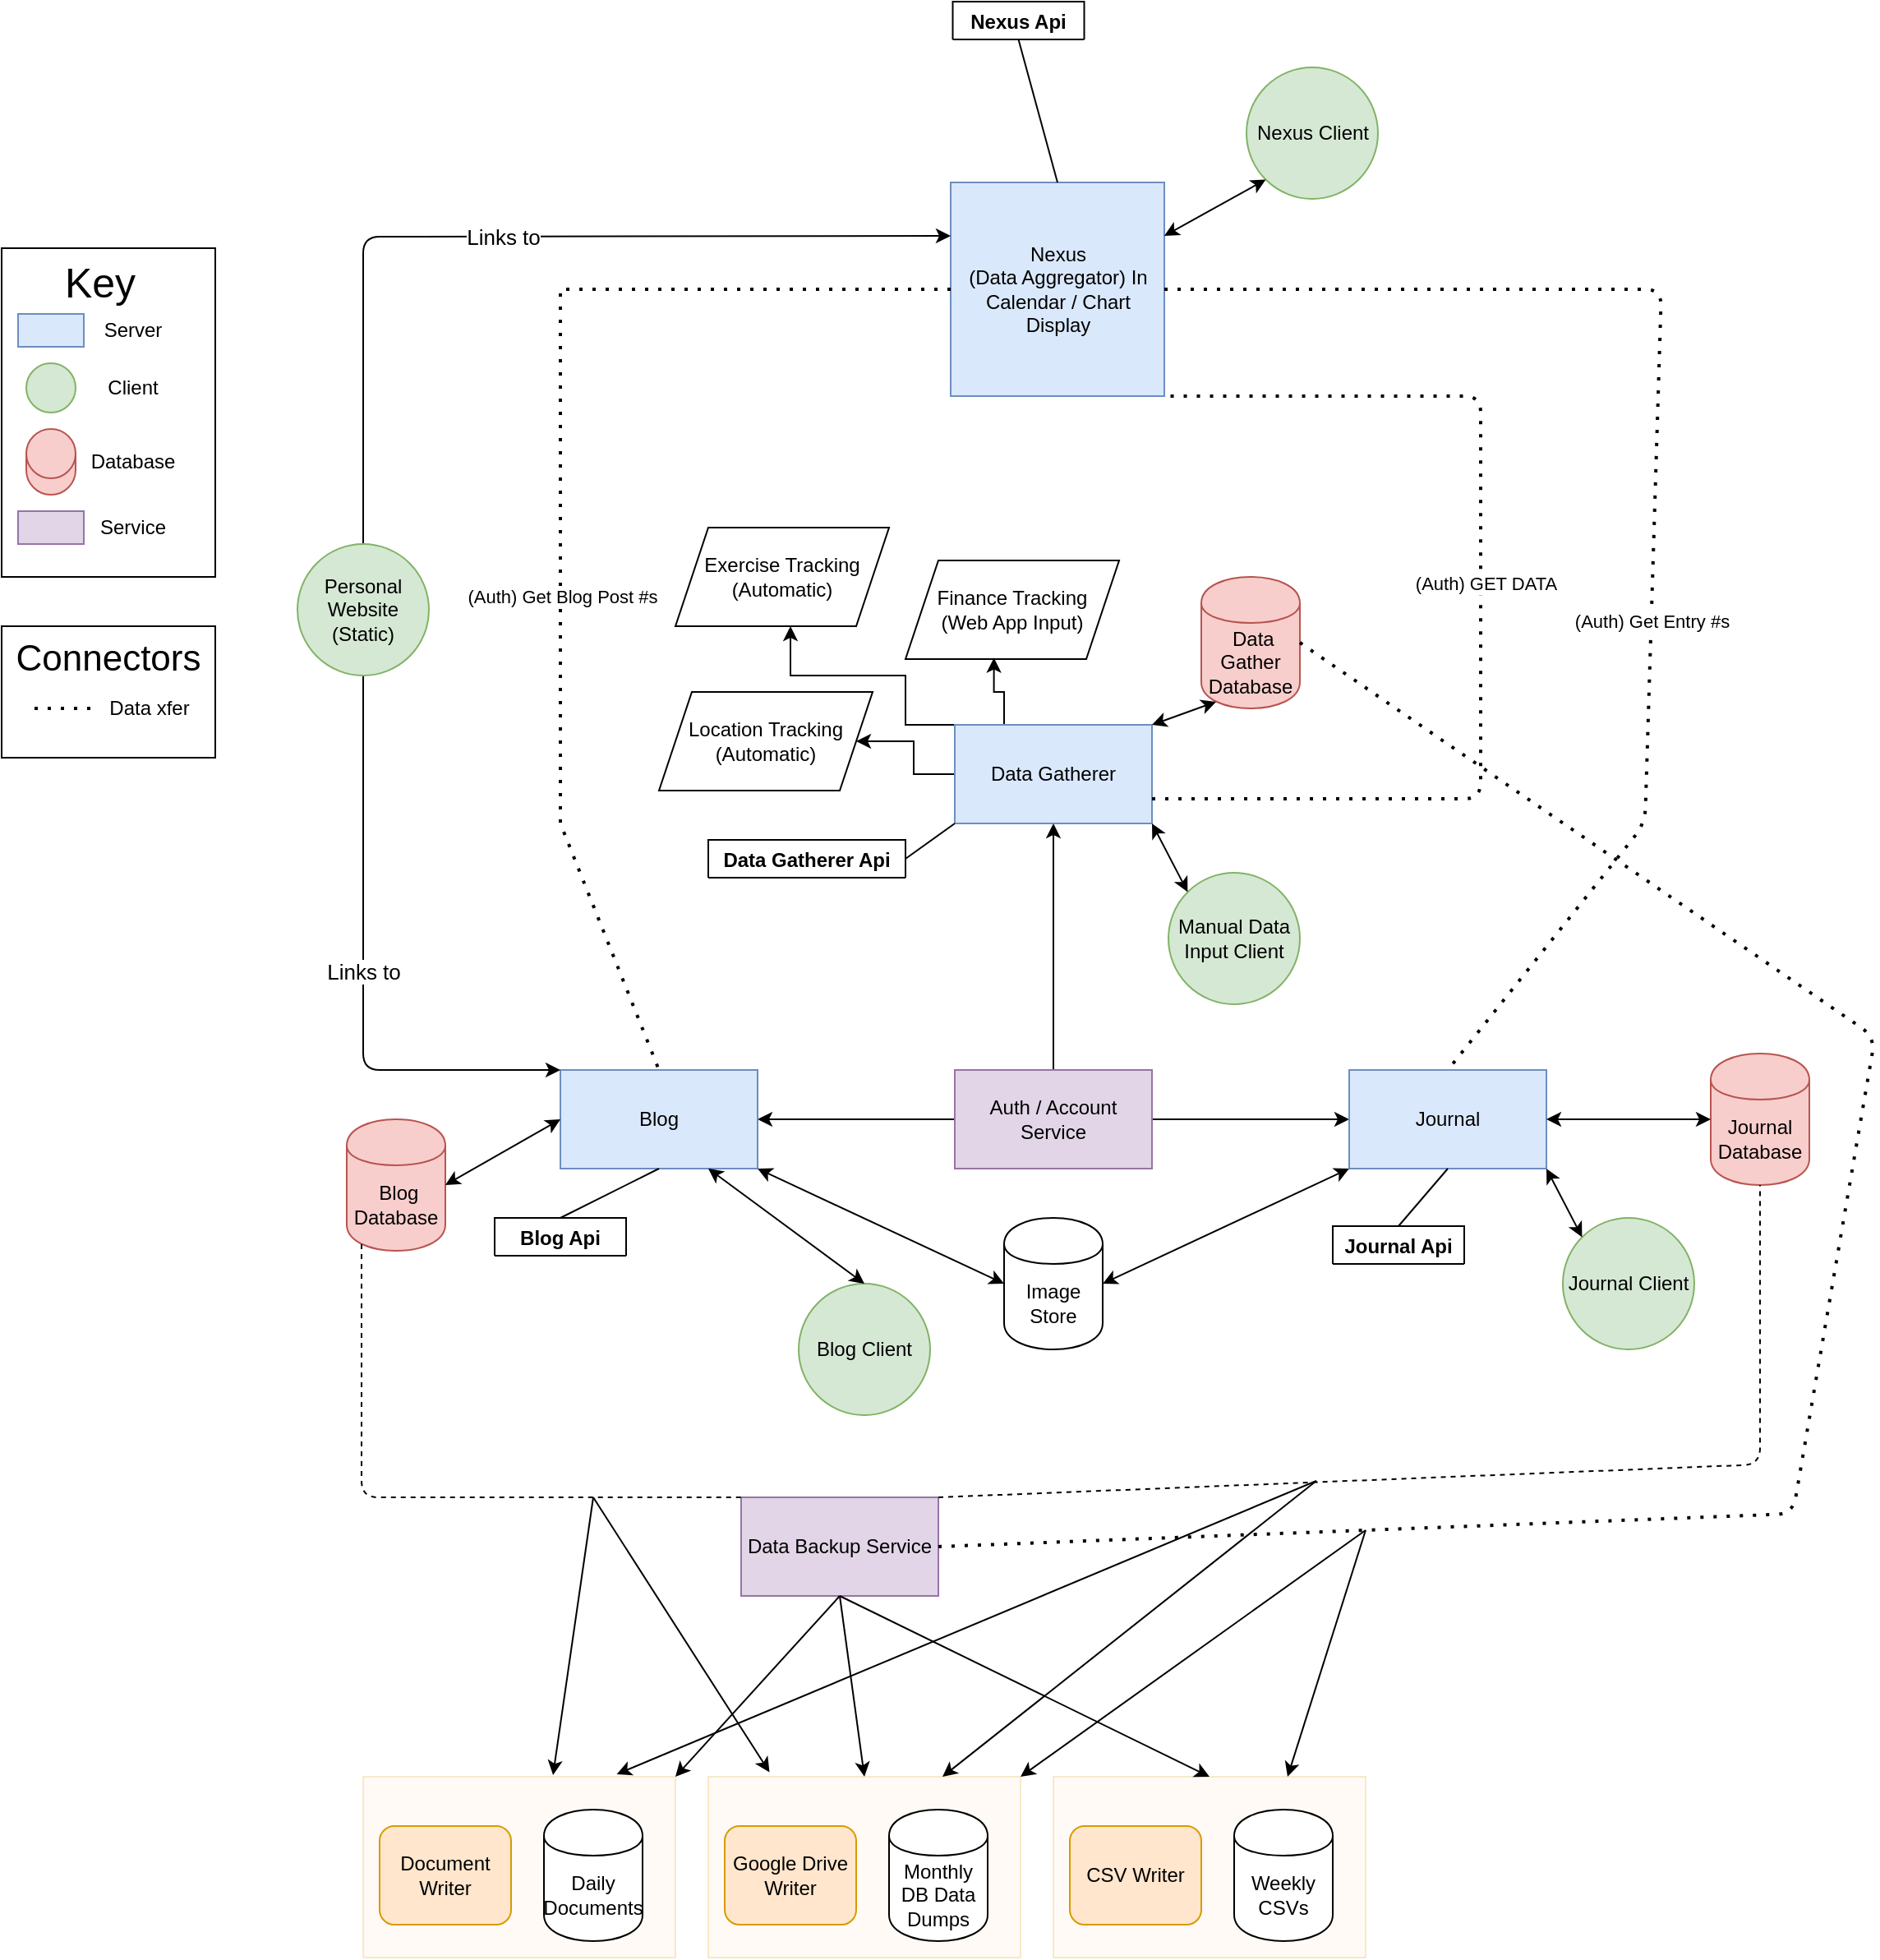 <mxfile version="13.6.3" type="device"><diagram id="UUl79dirRV6r8jEx6x69" name="Page-1"><mxGraphModel dx="3702" dy="2542" grid="1" gridSize="10" guides="1" tooltips="1" connect="1" arrows="1" fold="1" page="1" pageScale="1" pageWidth="850" pageHeight="1100" math="0" shadow="0"><root><mxCell id="0"/><mxCell id="1" parent="0"/><mxCell id="Te5GtMlNqiS_eHxTQ7iy-8" value="" style="edgeStyle=orthogonalEdgeStyle;rounded=0;orthogonalLoop=1;jettySize=auto;html=1;" parent="1" source="Te5GtMlNqiS_eHxTQ7iy-1" target="Te5GtMlNqiS_eHxTQ7iy-7" edge="1"><mxGeometry relative="1" as="geometry"/></mxCell><mxCell id="Te5GtMlNqiS_eHxTQ7iy-14" value="" style="edgeStyle=orthogonalEdgeStyle;rounded=0;orthogonalLoop=1;jettySize=auto;html=1;" parent="1" source="Te5GtMlNqiS_eHxTQ7iy-1" target="Te5GtMlNqiS_eHxTQ7iy-13" edge="1"><mxGeometry relative="1" as="geometry"/></mxCell><mxCell id="Te5GtMlNqiS_eHxTQ7iy-114" value="" style="edgeStyle=orthogonalEdgeStyle;rounded=0;orthogonalLoop=1;jettySize=auto;html=1;" parent="1" source="Te5GtMlNqiS_eHxTQ7iy-1" target="Te5GtMlNqiS_eHxTQ7iy-113" edge="1"><mxGeometry relative="1" as="geometry"/></mxCell><mxCell id="Te5GtMlNqiS_eHxTQ7iy-1" value="Auth / Account Service" style="rounded=0;whiteSpace=wrap;html=1;fillColor=#e1d5e7;strokeColor=#9673a6;" parent="1" vertex="1"><mxGeometry x="360" y="280" width="120" height="60" as="geometry"/></mxCell><mxCell id="Te5GtMlNqiS_eHxTQ7iy-2" value="Finance Tracking&lt;br&gt;(Web App Input)" style="shape=parallelogram;perimeter=parallelogramPerimeter;whiteSpace=wrap;html=1;fixedSize=1;fontFamily=Helvetica;fontSize=12;fontColor=#000000;align=center;strokeColor=#000000;fillColor=#ffffff;" parent="1" vertex="1"><mxGeometry x="330" y="-30" width="130" height="60" as="geometry"/></mxCell><mxCell id="Te5GtMlNqiS_eHxTQ7iy-7" value="Journal" style="whiteSpace=wrap;html=1;rounded=0;fillColor=#dae8fc;strokeColor=#6c8ebf;" parent="1" vertex="1"><mxGeometry x="600" y="280" width="120" height="60" as="geometry"/></mxCell><mxCell id="Te5GtMlNqiS_eHxTQ7iy-9" value="Image Store" style="shape=cylinder;whiteSpace=wrap;html=1;boundedLbl=1;backgroundOutline=1;rounded=0;" parent="1" vertex="1"><mxGeometry x="390" y="370" width="60" height="80" as="geometry"/></mxCell><mxCell id="Te5GtMlNqiS_eHxTQ7iy-11" value="Journal Database" style="shape=cylinder;whiteSpace=wrap;html=1;boundedLbl=1;backgroundOutline=1;rounded=0;fillColor=#f8cecc;strokeColor=#b85450;" parent="1" vertex="1"><mxGeometry x="820" y="270" width="60" height="80" as="geometry"/></mxCell><mxCell id="Te5GtMlNqiS_eHxTQ7iy-13" value="Blog" style="whiteSpace=wrap;html=1;rounded=0;fillColor=#dae8fc;strokeColor=#6c8ebf;" parent="1" vertex="1"><mxGeometry x="120" y="280" width="120" height="60" as="geometry"/></mxCell><mxCell id="Te5GtMlNqiS_eHxTQ7iy-80" value="Location Tracking&lt;br&gt;(Automatic)" style="shape=parallelogram;perimeter=parallelogramPerimeter;whiteSpace=wrap;html=1;fixedSize=1;fontFamily=Helvetica;fontSize=12;fontColor=#000000;align=center;strokeColor=#000000;fillColor=#ffffff;" parent="1" vertex="1"><mxGeometry x="180" y="50" width="130" height="60" as="geometry"/></mxCell><mxCell id="Te5GtMlNqiS_eHxTQ7iy-89" value="Nexus&lt;br&gt;(Data Aggregator) In Calendar / Chart Display" style="whiteSpace=wrap;html=1;aspect=fixed;fillColor=#dae8fc;strokeColor=#6c8ebf;" parent="1" vertex="1"><mxGeometry x="357.5" y="-260" width="130" height="130" as="geometry"/></mxCell><mxCell id="Te5GtMlNqiS_eHxTQ7iy-90" value="" style="endArrow=none;dashed=1;html=1;dashPattern=1 3;strokeWidth=2;entryX=0.5;entryY=0;entryDx=0;entryDy=0;exitX=0;exitY=0.5;exitDx=0;exitDy=0;rounded=0;" parent="1" source="Te5GtMlNqiS_eHxTQ7iy-89" target="Te5GtMlNqiS_eHxTQ7iy-13" edge="1"><mxGeometry width="50" height="50" relative="1" as="geometry"><mxPoint x="150" y="430" as="sourcePoint"/><mxPoint x="200" y="380" as="targetPoint"/><Array as="points"><mxPoint x="120" y="-195"/><mxPoint x="120" y="130"/></Array></mxGeometry></mxCell><mxCell id="5PURw8BoFuPxq3S2kngV-21" value="(Auth) Get Blog Post #s" style="edgeLabel;html=1;align=center;verticalAlign=middle;resizable=0;points=[];" vertex="1" connectable="0" parent="Te5GtMlNqiS_eHxTQ7iy-90"><mxGeometry x="0.171" y="1" relative="1" as="geometry"><mxPoint as="offset"/></mxGeometry></mxCell><mxCell id="Te5GtMlNqiS_eHxTQ7iy-91" value="&amp;nbsp;Blog Database" style="shape=cylinder;whiteSpace=wrap;html=1;boundedLbl=1;backgroundOutline=1;rounded=0;fillColor=#f8cecc;strokeColor=#b85450;" parent="1" vertex="1"><mxGeometry x="-10" y="310" width="60" height="80" as="geometry"/></mxCell><mxCell id="Te5GtMlNqiS_eHxTQ7iy-96" value="" style="endArrow=classic;startArrow=classic;html=1;exitX=1;exitY=0.5;exitDx=0;exitDy=0;entryX=0;entryY=1;entryDx=0;entryDy=0;" parent="1" source="Te5GtMlNqiS_eHxTQ7iy-9" target="Te5GtMlNqiS_eHxTQ7iy-7" edge="1"><mxGeometry width="50" height="50" relative="1" as="geometry"><mxPoint x="650" y="440" as="sourcePoint"/><mxPoint x="700" y="390" as="targetPoint"/></mxGeometry></mxCell><mxCell id="Te5GtMlNqiS_eHxTQ7iy-97" value="" style="endArrow=classic;startArrow=classic;html=1;exitX=1;exitY=1;exitDx=0;exitDy=0;entryX=0;entryY=0.5;entryDx=0;entryDy=0;" parent="1" source="Te5GtMlNqiS_eHxTQ7iy-13" target="Te5GtMlNqiS_eHxTQ7iy-9" edge="1"><mxGeometry width="50" height="50" relative="1" as="geometry"><mxPoint x="320" y="420" as="sourcePoint"/><mxPoint x="370" y="370" as="targetPoint"/></mxGeometry></mxCell><mxCell id="Te5GtMlNqiS_eHxTQ7iy-98" value="" style="endArrow=none;dashed=1;html=1;dashPattern=1 3;strokeWidth=2;exitX=1;exitY=0.5;exitDx=0;exitDy=0;entryX=0.5;entryY=0;entryDx=0;entryDy=0;" parent="1" source="Te5GtMlNqiS_eHxTQ7iy-89" target="Te5GtMlNqiS_eHxTQ7iy-7" edge="1"><mxGeometry width="50" height="50" relative="1" as="geometry"><mxPoint x="570" y="520" as="sourcePoint"/><mxPoint x="790" y="260" as="targetPoint"/><Array as="points"><mxPoint x="790" y="-195"/><mxPoint x="780" y="130"/></Array></mxGeometry></mxCell><mxCell id="5PURw8BoFuPxq3S2kngV-23" value="(Auth) Get Entry #s" style="edgeLabel;html=1;align=center;verticalAlign=middle;resizable=0;points=[];" vertex="1" connectable="0" parent="Te5GtMlNqiS_eHxTQ7iy-98"><mxGeometry x="0.231" relative="1" as="geometry"><mxPoint as="offset"/></mxGeometry></mxCell><mxCell id="5PURw8BoFuPxq3S2kngV-54" style="edgeStyle=orthogonalEdgeStyle;rounded=0;orthogonalLoop=1;jettySize=auto;html=1;exitX=0;exitY=0.5;exitDx=0;exitDy=0;entryX=1;entryY=0.5;entryDx=0;entryDy=0;" edge="1" parent="1" source="Te5GtMlNqiS_eHxTQ7iy-113" target="Te5GtMlNqiS_eHxTQ7iy-80"><mxGeometry relative="1" as="geometry"/></mxCell><mxCell id="5PURw8BoFuPxq3S2kngV-55" style="edgeStyle=orthogonalEdgeStyle;rounded=0;orthogonalLoop=1;jettySize=auto;html=1;exitX=0;exitY=0;exitDx=0;exitDy=0;entryX=0.5;entryY=1;entryDx=0;entryDy=0;" edge="1" parent="1" source="Te5GtMlNqiS_eHxTQ7iy-113"><mxGeometry relative="1" as="geometry"><mxPoint x="260" y="10" as="targetPoint"/><Array as="points"><mxPoint x="330" y="70"/><mxPoint x="330" y="40"/><mxPoint x="260" y="40"/></Array></mxGeometry></mxCell><mxCell id="5PURw8BoFuPxq3S2kngV-56" style="edgeStyle=orthogonalEdgeStyle;rounded=0;orthogonalLoop=1;jettySize=auto;html=1;exitX=0.25;exitY=0;exitDx=0;exitDy=0;entryX=0.414;entryY=0.988;entryDx=0;entryDy=0;entryPerimeter=0;" edge="1" parent="1" source="Te5GtMlNqiS_eHxTQ7iy-113" target="Te5GtMlNqiS_eHxTQ7iy-2"><mxGeometry relative="1" as="geometry"/></mxCell><mxCell id="Te5GtMlNqiS_eHxTQ7iy-113" value="Data Gatherer" style="whiteSpace=wrap;html=1;rounded=0;fillColor=#dae8fc;strokeColor=#6c8ebf;" parent="1" vertex="1"><mxGeometry x="360" y="70" width="120" height="60" as="geometry"/></mxCell><mxCell id="Te5GtMlNqiS_eHxTQ7iy-120" value="" style="endArrow=none;dashed=1;html=1;dashPattern=1 3;strokeWidth=2;entryX=1;entryY=1;entryDx=0;entryDy=0;exitX=1;exitY=0.75;exitDx=0;exitDy=0;" parent="1" source="Te5GtMlNqiS_eHxTQ7iy-113" target="Te5GtMlNqiS_eHxTQ7iy-89" edge="1"><mxGeometry width="50" height="50" relative="1" as="geometry"><mxPoint x="670" y="120" as="sourcePoint"/><mxPoint x="720" y="70" as="targetPoint"/><Array as="points"><mxPoint x="680" y="115"/><mxPoint x="680" y="-130"/></Array></mxGeometry></mxCell><mxCell id="5PURw8BoFuPxq3S2kngV-22" value="(Auth) GET DATA" style="edgeLabel;html=1;align=center;verticalAlign=middle;resizable=0;points=[];" vertex="1" connectable="0" parent="Te5GtMlNqiS_eHxTQ7iy-120"><mxGeometry x="0.038" y="-3" relative="1" as="geometry"><mxPoint as="offset"/></mxGeometry></mxCell><mxCell id="Te5GtMlNqiS_eHxTQ7iy-124" value="&lt;font style=&quot;font-size: 13px&quot;&gt;Links to&lt;/font&gt;" style="endArrow=classic;html=1;entryX=0;entryY=0;entryDx=0;entryDy=0;exitX=0.5;exitY=1;exitDx=0;exitDy=0;" parent="1" source="5PURw8BoFuPxq3S2kngV-71" target="Te5GtMlNqiS_eHxTQ7iy-13" edge="1"><mxGeometry relative="1" as="geometry"><mxPoint x="-160" y="70" as="sourcePoint"/><mxPoint x="-110" y="150" as="targetPoint"/><Array as="points"><mxPoint y="280"/></Array></mxGeometry></mxCell><mxCell id="Te5GtMlNqiS_eHxTQ7iy-127" value="&lt;font style=&quot;font-size: 13px&quot;&gt;Links to&lt;/font&gt;" style="endArrow=classic;html=1;entryX=0;entryY=0.25;entryDx=0;entryDy=0;exitX=0.5;exitY=0;exitDx=0;exitDy=0;" parent="1" source="5PURw8BoFuPxq3S2kngV-71" edge="1" target="Te5GtMlNqiS_eHxTQ7iy-89"><mxGeometry relative="1" as="geometry"><mxPoint x="-170" y="-70" as="sourcePoint"/><mxPoint x="350" y="-250" as="targetPoint"/><Array as="points"><mxPoint y="-227"/></Array></mxGeometry></mxCell><mxCell id="5PURw8BoFuPxq3S2kngV-1" value="Blog Api" style="swimlane;" vertex="1" collapsed="1" parent="1"><mxGeometry x="80" y="370" width="80" height="23" as="geometry"><mxRectangle x="80" y="370" width="150" height="110" as="alternateBounds"/></mxGeometry></mxCell><mxCell id="5PURw8BoFuPxq3S2kngV-3" value="(Public) GET POST" style="text;html=1;align=center;verticalAlign=middle;resizable=0;points=[];autosize=1;" vertex="1" parent="5PURw8BoFuPxq3S2kngV-1"><mxGeometry y="80" width="120" height="20" as="geometry"/></mxCell><mxCell id="5PURw8BoFuPxq3S2kngV-4" value="(Public) LOGIN" style="text;html=1;align=center;verticalAlign=middle;resizable=0;points=[];autosize=1;" vertex="1" parent="5PURw8BoFuPxq3S2kngV-1"><mxGeometry y="35" width="100" height="20" as="geometry"/></mxCell><mxCell id="5PURw8BoFuPxq3S2kngV-5" value="(Auth) CREATE POST" style="text;html=1;align=center;verticalAlign=middle;resizable=0;points=[];autosize=1;" vertex="1" parent="5PURw8BoFuPxq3S2kngV-1"><mxGeometry y="60" width="140" height="20" as="geometry"/></mxCell><mxCell id="5PURw8BoFuPxq3S2kngV-2" value="" style="endArrow=none;html=1;entryX=0.5;entryY=1;entryDx=0;entryDy=0;exitX=0.5;exitY=0;exitDx=0;exitDy=0;" edge="1" parent="1" source="5PURw8BoFuPxq3S2kngV-1" target="Te5GtMlNqiS_eHxTQ7iy-13"><mxGeometry width="50" height="50" relative="1" as="geometry"><mxPoint x="140" y="410" as="sourcePoint"/><mxPoint x="190" y="370" as="targetPoint"/></mxGeometry></mxCell><mxCell id="5PURw8BoFuPxq3S2kngV-6" value="Journal Api" style="swimlane;" vertex="1" collapsed="1" parent="1"><mxGeometry x="590" y="375" width="80" height="23" as="geometry"><mxRectangle x="590" y="375" width="140" height="130" as="alternateBounds"/></mxGeometry></mxCell><mxCell id="5PURw8BoFuPxq3S2kngV-7" value="(Auth) GET Entry" style="text;html=1;align=center;verticalAlign=middle;resizable=0;points=[];autosize=1;" vertex="1" parent="5PURw8BoFuPxq3S2kngV-6"><mxGeometry x="10" y="100" width="110" height="20" as="geometry"/></mxCell><mxCell id="5PURw8BoFuPxq3S2kngV-8" value="(Public) LOGIN" style="text;html=1;align=center;verticalAlign=middle;resizable=0;points=[];autosize=1;" vertex="1" parent="5PURw8BoFuPxq3S2kngV-6"><mxGeometry x="10" y="35" width="100" height="20" as="geometry"/></mxCell><mxCell id="5PURw8BoFuPxq3S2kngV-9" value="(Auth) CREATE Entry" style="text;html=1;align=center;verticalAlign=middle;resizable=0;points=[];autosize=1;" vertex="1" parent="5PURw8BoFuPxq3S2kngV-6"><mxGeometry x="5" y="70" width="130" height="20" as="geometry"/></mxCell><mxCell id="5PURw8BoFuPxq3S2kngV-10" value="" style="endArrow=none;html=1;entryX=0.5;entryY=1;entryDx=0;entryDy=0;exitX=0.5;exitY=0;exitDx=0;exitDy=0;" edge="1" parent="1" source="5PURw8BoFuPxq3S2kngV-6" target="Te5GtMlNqiS_eHxTQ7iy-7"><mxGeometry width="50" height="50" relative="1" as="geometry"><mxPoint x="630" y="400" as="sourcePoint"/><mxPoint x="680" y="350" as="targetPoint"/></mxGeometry></mxCell><mxCell id="5PURw8BoFuPxq3S2kngV-11" value="Data Gatherer Api" style="swimlane;startSize=23;" vertex="1" collapsed="1" parent="1"><mxGeometry x="210" y="140" width="120" height="23" as="geometry"><mxRectangle x="210" y="140" width="130" height="115" as="alternateBounds"/></mxGeometry></mxCell><mxCell id="5PURw8BoFuPxq3S2kngV-13" value="(Public) POST DATA" style="text;html=1;align=center;verticalAlign=middle;resizable=0;points=[];autosize=1;" vertex="1" parent="5PURw8BoFuPxq3S2kngV-11"><mxGeometry y="70" width="130" height="20" as="geometry"/></mxCell><mxCell id="5PURw8BoFuPxq3S2kngV-14" value="(Auth) GET DATA" style="text;html=1;align=center;verticalAlign=middle;resizable=0;points=[];autosize=1;" vertex="1" parent="5PURw8BoFuPxq3S2kngV-11"><mxGeometry x="5" y="90" width="110" height="20" as="geometry"/></mxCell><mxCell id="5PURw8BoFuPxq3S2kngV-32" value="(Public) LOGIN" style="text;html=1;align=center;verticalAlign=middle;resizable=0;points=[];autosize=1;" vertex="1" parent="5PURw8BoFuPxq3S2kngV-11"><mxGeometry x="5" y="30" width="100" height="20" as="geometry"/></mxCell><mxCell id="5PURw8BoFuPxq3S2kngV-33" value="(Auth) POST DATA" style="text;html=1;align=center;verticalAlign=middle;resizable=0;points=[];autosize=1;" vertex="1" parent="5PURw8BoFuPxq3S2kngV-11"><mxGeometry x="5" y="50" width="120" height="20" as="geometry"/></mxCell><mxCell id="5PURw8BoFuPxq3S2kngV-15" value="" style="endArrow=none;html=1;exitX=1;exitY=0.5;exitDx=0;exitDy=0;entryX=0;entryY=1;entryDx=0;entryDy=0;" edge="1" parent="1" source="5PURw8BoFuPxq3S2kngV-11" target="Te5GtMlNqiS_eHxTQ7iy-113"><mxGeometry width="50" height="50" relative="1" as="geometry"><mxPoint x="350" y="210" as="sourcePoint"/><mxPoint x="400" y="160" as="targetPoint"/></mxGeometry></mxCell><mxCell id="5PURw8BoFuPxq3S2kngV-16" value="Nexus Api" style="swimlane;" vertex="1" collapsed="1" parent="1"><mxGeometry x="358.75" y="-370" width="80" height="23" as="geometry"><mxRectangle x="358.75" y="-370" width="127.5" height="100" as="alternateBounds"/></mxGeometry></mxCell><mxCell id="5PURw8BoFuPxq3S2kngV-18" value="(Public) LOGIN" style="text;html=1;align=center;verticalAlign=middle;resizable=0;points=[];autosize=1;" vertex="1" parent="5PURw8BoFuPxq3S2kngV-16"><mxGeometry x="10" y="35" width="100" height="20" as="geometry"/></mxCell><mxCell id="5PURw8BoFuPxq3S2kngV-19" value="(Auth) Get Data" style="text;html=1;align=center;verticalAlign=middle;resizable=0;points=[];autosize=1;" vertex="1" parent="5PURw8BoFuPxq3S2kngV-16"><mxGeometry x="10" y="70" width="100" height="20" as="geometry"/></mxCell><mxCell id="5PURw8BoFuPxq3S2kngV-20" value="" style="endArrow=none;html=1;exitX=0.5;exitY=0;exitDx=0;exitDy=0;entryX=0.5;entryY=1;entryDx=0;entryDy=0;" edge="1" parent="1" source="Te5GtMlNqiS_eHxTQ7iy-89" target="5PURw8BoFuPxq3S2kngV-16"><mxGeometry width="50" height="50" relative="1" as="geometry"><mxPoint x="607.5" y="-230" as="sourcePoint"/><mxPoint x="657.5" y="-280" as="targetPoint"/></mxGeometry></mxCell><mxCell id="5PURw8BoFuPxq3S2kngV-24" value="Journal Client" style="ellipse;whiteSpace=wrap;html=1;aspect=fixed;fillColor=#d5e8d4;strokeColor=#82b366;" vertex="1" parent="1"><mxGeometry x="730" y="370" width="80" height="80" as="geometry"/></mxCell><mxCell id="5PURw8BoFuPxq3S2kngV-25" value="" style="endArrow=classic;startArrow=classic;html=1;exitX=1;exitY=1;exitDx=0;exitDy=0;entryX=0;entryY=0;entryDx=0;entryDy=0;" edge="1" parent="1" source="Te5GtMlNqiS_eHxTQ7iy-7" target="5PURw8BoFuPxq3S2kngV-24"><mxGeometry width="50" height="50" relative="1" as="geometry"><mxPoint x="710" y="410" as="sourcePoint"/><mxPoint x="760" y="360" as="targetPoint"/></mxGeometry></mxCell><mxCell id="5PURw8BoFuPxq3S2kngV-26" value="Blog Client" style="ellipse;whiteSpace=wrap;html=1;aspect=fixed;fillColor=#d5e8d4;strokeColor=#82b366;" vertex="1" parent="1"><mxGeometry x="265" y="410" width="80" height="80" as="geometry"/></mxCell><mxCell id="5PURw8BoFuPxq3S2kngV-27" value="" style="endArrow=classic;startArrow=classic;html=1;exitX=0.5;exitY=0;exitDx=0;exitDy=0;entryX=0.75;entryY=1;entryDx=0;entryDy=0;" edge="1" parent="1" source="5PURw8BoFuPxq3S2kngV-26" target="Te5GtMlNqiS_eHxTQ7iy-13"><mxGeometry width="50" height="50" relative="1" as="geometry"><mxPoint x="60.0" y="480" as="sourcePoint"/><mxPoint x="111.716" y="541.716" as="targetPoint"/></mxGeometry></mxCell><mxCell id="5PURw8BoFuPxq3S2kngV-28" value="Nexus Client" style="ellipse;whiteSpace=wrap;html=1;aspect=fixed;fillColor=#d5e8d4;strokeColor=#82b366;" vertex="1" parent="1"><mxGeometry x="537.5" y="-330" width="80" height="80" as="geometry"/></mxCell><mxCell id="5PURw8BoFuPxq3S2kngV-29" value="" style="endArrow=classic;startArrow=classic;html=1;exitX=1;exitY=0.25;exitDx=0;exitDy=0;entryX=0;entryY=1;entryDx=0;entryDy=0;" edge="1" parent="1" source="Te5GtMlNqiS_eHxTQ7iy-89" target="5PURw8BoFuPxq3S2kngV-28"><mxGeometry width="50" height="50" relative="1" as="geometry"><mxPoint x="537.5" y="-180" as="sourcePoint"/><mxPoint x="587.5" y="-230" as="targetPoint"/></mxGeometry></mxCell><mxCell id="5PURw8BoFuPxq3S2kngV-30" value="Manual Data Input Client" style="ellipse;whiteSpace=wrap;html=1;aspect=fixed;fillColor=#d5e8d4;strokeColor=#82b366;" vertex="1" parent="1"><mxGeometry x="490" y="160" width="80" height="80" as="geometry"/></mxCell><mxCell id="5PURw8BoFuPxq3S2kngV-31" value="" style="endArrow=classic;startArrow=classic;html=1;exitX=0;exitY=0;exitDx=0;exitDy=0;entryX=1;entryY=1;entryDx=0;entryDy=0;" edge="1" parent="1" source="5PURw8BoFuPxq3S2kngV-30" target="Te5GtMlNqiS_eHxTQ7iy-113"><mxGeometry width="50" height="50" relative="1" as="geometry"><mxPoint x="180" y="180" as="sourcePoint"/><mxPoint x="230" y="130" as="targetPoint"/></mxGeometry></mxCell><mxCell id="5PURw8BoFuPxq3S2kngV-42" value="" style="group" vertex="1" connectable="0" parent="1"><mxGeometry x="420" y="720" width="190" height="100" as="geometry"/></mxCell><mxCell id="Te5GtMlNqiS_eHxTQ7iy-110" value="" style="rounded=0;whiteSpace=wrap;html=1;gradientDirection=north;opacity=20;fillColor=#ffe6cc;strokeColor=#d79b00;" parent="5PURw8BoFuPxq3S2kngV-42" vertex="1"><mxGeometry y="-10" width="190" height="110" as="geometry"/></mxCell><mxCell id="Te5GtMlNqiS_eHxTQ7iy-100" value="CSV Writer" style="rounded=1;whiteSpace=wrap;html=1;fillColor=#ffe6cc;strokeColor=#d79b00;" parent="5PURw8BoFuPxq3S2kngV-42" vertex="1"><mxGeometry x="10" y="20" width="80" height="60" as="geometry"/></mxCell><mxCell id="5PURw8BoFuPxq3S2kngV-36" value="Weekly CSVs" style="shape=cylinder;whiteSpace=wrap;html=1;boundedLbl=1;backgroundOutline=1;rounded=0;" vertex="1" parent="5PURw8BoFuPxq3S2kngV-42"><mxGeometry x="110" y="10" width="60" height="80" as="geometry"/></mxCell><mxCell id="5PURw8BoFuPxq3S2kngV-45" value="Data Backup Service" style="whiteSpace=wrap;html=1;rounded=0;fillColor=#e1d5e7;strokeColor=#9673a6;" vertex="1" parent="1"><mxGeometry x="230" y="540" width="120" height="60" as="geometry"/></mxCell><mxCell id="5PURw8BoFuPxq3S2kngV-46" value="" style="endArrow=classic;html=1;exitX=0.5;exitY=1;exitDx=0;exitDy=0;entryX=0.5;entryY=0;entryDx=0;entryDy=0;" edge="1" parent="1" source="5PURw8BoFuPxq3S2kngV-45" target="5PURw8BoFuPxq3S2kngV-61"><mxGeometry width="50" height="50" relative="1" as="geometry"><mxPoint x="590" y="-200" as="sourcePoint"/><mxPoint x="630" y="-280" as="targetPoint"/></mxGeometry></mxCell><mxCell id="5PURw8BoFuPxq3S2kngV-47" value="" style="endArrow=classic;html=1;exitX=0.5;exitY=1;exitDx=0;exitDy=0;entryX=0.5;entryY=0;entryDx=0;entryDy=0;" edge="1" parent="1" source="5PURw8BoFuPxq3S2kngV-45" target="Te5GtMlNqiS_eHxTQ7iy-110"><mxGeometry width="50" height="50" relative="1" as="geometry"><mxPoint x="880" y="-230" as="sourcePoint"/><mxPoint x="930" y="-280" as="targetPoint"/></mxGeometry></mxCell><mxCell id="5PURw8BoFuPxq3S2kngV-50" value="" style="endArrow=none;dashed=1;html=1;entryX=0;entryY=0;entryDx=0;entryDy=0;exitX=0.15;exitY=0.95;exitDx=0;exitDy=0;exitPerimeter=0;" edge="1" parent="1" source="Te5GtMlNqiS_eHxTQ7iy-91" target="5PURw8BoFuPxq3S2kngV-45"><mxGeometry width="50" height="50" relative="1" as="geometry"><mxPoint x="210" y="-50" as="sourcePoint"/><mxPoint x="260" y="-100" as="targetPoint"/><Array as="points"><mxPoint x="-1" y="540"/></Array></mxGeometry></mxCell><mxCell id="5PURw8BoFuPxq3S2kngV-51" value="" style="endArrow=none;dashed=1;html=1;entryX=0.5;entryY=1;entryDx=0;entryDy=0;exitX=1;exitY=0;exitDx=0;exitDy=0;" edge="1" parent="1" source="5PURw8BoFuPxq3S2kngV-45" target="Te5GtMlNqiS_eHxTQ7iy-11"><mxGeometry width="50" height="50" relative="1" as="geometry"><mxPoint x="-10" y="680" as="sourcePoint"/><mxPoint x="600" y="-90" as="targetPoint"/><Array as="points"><mxPoint x="850" y="520"/></Array></mxGeometry></mxCell><mxCell id="5PURw8BoFuPxq3S2kngV-52" value="&amp;nbsp;Data Gather Database" style="shape=cylinder;whiteSpace=wrap;html=1;boundedLbl=1;backgroundOutline=1;rounded=0;fillColor=#f8cecc;strokeColor=#b85450;" vertex="1" parent="1"><mxGeometry x="510" y="-20" width="60" height="80" as="geometry"/></mxCell><mxCell id="5PURw8BoFuPxq3S2kngV-57" value="" style="endArrow=classic;startArrow=classic;html=1;exitX=1;exitY=0;exitDx=0;exitDy=0;entryX=0.15;entryY=0.95;entryDx=0;entryDy=0;entryPerimeter=0;" edge="1" parent="1" source="Te5GtMlNqiS_eHxTQ7iy-113" target="5PURw8BoFuPxq3S2kngV-52"><mxGeometry width="50" height="50" relative="1" as="geometry"><mxPoint x="560" y="110" as="sourcePoint"/><mxPoint x="610" y="60" as="targetPoint"/></mxGeometry></mxCell><mxCell id="5PURw8BoFuPxq3S2kngV-58" value="" style="endArrow=classic;startArrow=classic;html=1;entryX=0;entryY=0.5;entryDx=0;entryDy=0;exitX=1;exitY=0.5;exitDx=0;exitDy=0;" edge="1" parent="1" source="Te5GtMlNqiS_eHxTQ7iy-7" target="Te5GtMlNqiS_eHxTQ7iy-11"><mxGeometry width="50" height="50" relative="1" as="geometry"><mxPoint x="720" y="230" as="sourcePoint"/><mxPoint x="770" y="180" as="targetPoint"/></mxGeometry></mxCell><mxCell id="5PURw8BoFuPxq3S2kngV-59" value="" style="endArrow=classic;startArrow=classic;html=1;exitX=1;exitY=0.5;exitDx=0;exitDy=0;entryX=0;entryY=0.5;entryDx=0;entryDy=0;" edge="1" parent="1" source="Te5GtMlNqiS_eHxTQ7iy-91" target="Te5GtMlNqiS_eHxTQ7iy-13"><mxGeometry width="50" height="50" relative="1" as="geometry"><mxPoint x="80" y="360" as="sourcePoint"/><mxPoint x="90" y="310" as="targetPoint"/></mxGeometry></mxCell><mxCell id="5PURw8BoFuPxq3S2kngV-60" value="" style="group" vertex="1" connectable="0" parent="1"><mxGeometry x="210" y="720" width="190" height="100" as="geometry"/></mxCell><mxCell id="5PURw8BoFuPxq3S2kngV-61" value="" style="rounded=0;whiteSpace=wrap;html=1;gradientDirection=north;opacity=20;fillColor=#ffe6cc;strokeColor=#d79b00;" vertex="1" parent="5PURw8BoFuPxq3S2kngV-60"><mxGeometry y="-10" width="190" height="110" as="geometry"/></mxCell><mxCell id="5PURw8BoFuPxq3S2kngV-62" value="Google Drive Writer" style="rounded=1;whiteSpace=wrap;html=1;fillColor=#ffe6cc;strokeColor=#d79b00;" vertex="1" parent="5PURw8BoFuPxq3S2kngV-60"><mxGeometry x="10" y="20" width="80" height="60" as="geometry"/></mxCell><mxCell id="5PURw8BoFuPxq3S2kngV-63" value="Monthly DB Data Dumps" style="shape=cylinder;whiteSpace=wrap;html=1;boundedLbl=1;backgroundOutline=1;rounded=0;" vertex="1" parent="5PURw8BoFuPxq3S2kngV-60"><mxGeometry x="110" y="10" width="60" height="80" as="geometry"/></mxCell><mxCell id="5PURw8BoFuPxq3S2kngV-65" value="" style="endArrow=none;dashed=1;html=1;dashPattern=1 3;strokeWidth=2;exitX=1;exitY=0.5;exitDx=0;exitDy=0;entryX=1;entryY=0.5;entryDx=0;entryDy=0;" edge="1" parent="1" source="5PURw8BoFuPxq3S2kngV-45" target="5PURw8BoFuPxq3S2kngV-52"><mxGeometry width="50" height="50" relative="1" as="geometry"><mxPoint x="120" y="790" as="sourcePoint"/><mxPoint x="170" y="740" as="targetPoint"/><Array as="points"><mxPoint x="870" y="550"/><mxPoint x="920" y="260"/></Array></mxGeometry></mxCell><mxCell id="5PURw8BoFuPxq3S2kngV-68" value="" style="endArrow=classic;html=1;entryX=0.196;entryY=-0.025;entryDx=0;entryDy=0;entryPerimeter=0;" edge="1" parent="1" target="5PURw8BoFuPxq3S2kngV-61"><mxGeometry width="50" height="50" relative="1" as="geometry"><mxPoint x="140" y="540" as="sourcePoint"/><mxPoint x="200" y="680" as="targetPoint"/><Array as="points"/></mxGeometry></mxCell><mxCell id="5PURw8BoFuPxq3S2kngV-71" value="&lt;span&gt;Personal Website&lt;/span&gt;&lt;br&gt;&lt;span&gt;(Static)&lt;/span&gt;" style="ellipse;whiteSpace=wrap;html=1;aspect=fixed;fillColor=#d5e8d4;strokeColor=#82b366;" vertex="1" parent="1"><mxGeometry x="-40" y="-40" width="80" height="80" as="geometry"/></mxCell><mxCell id="5PURw8BoFuPxq3S2kngV-72" value="" style="endArrow=classic;html=1;entryX=0.75;entryY=0;entryDx=0;entryDy=0;" edge="1" parent="1" target="Te5GtMlNqiS_eHxTQ7iy-110"><mxGeometry width="50" height="50" relative="1" as="geometry"><mxPoint x="610" y="560" as="sourcePoint"/><mxPoint x="590" y="640" as="targetPoint"/></mxGeometry></mxCell><mxCell id="5PURw8BoFuPxq3S2kngV-73" value="" style="group" vertex="1" connectable="0" parent="1"><mxGeometry y="720" width="190" height="100" as="geometry"/></mxCell><mxCell id="5PURw8BoFuPxq3S2kngV-74" value="" style="rounded=0;whiteSpace=wrap;html=1;gradientDirection=north;opacity=20;fillColor=#ffe6cc;strokeColor=#d79b00;" vertex="1" parent="5PURw8BoFuPxq3S2kngV-73"><mxGeometry y="-10" width="190" height="110" as="geometry"/></mxCell><mxCell id="5PURw8BoFuPxq3S2kngV-75" value="Document Writer" style="rounded=1;whiteSpace=wrap;html=1;fillColor=#ffe6cc;strokeColor=#d79b00;" vertex="1" parent="5PURw8BoFuPxq3S2kngV-73"><mxGeometry x="10" y="20" width="80" height="60" as="geometry"/></mxCell><mxCell id="5PURw8BoFuPxq3S2kngV-76" value="Daily Documents" style="shape=cylinder;whiteSpace=wrap;html=1;boundedLbl=1;backgroundOutline=1;rounded=0;" vertex="1" parent="5PURw8BoFuPxq3S2kngV-73"><mxGeometry x="110" y="10" width="60" height="80" as="geometry"/></mxCell><mxCell id="5PURw8BoFuPxq3S2kngV-77" value="" style="endArrow=classic;html=1;entryX=0.608;entryY=-0.009;entryDx=0;entryDy=0;entryPerimeter=0;" edge="1" parent="1" target="5PURw8BoFuPxq3S2kngV-74"><mxGeometry width="50" height="50" relative="1" as="geometry"><mxPoint x="140" y="540" as="sourcePoint"/><mxPoint x="110" y="560" as="targetPoint"/></mxGeometry></mxCell><mxCell id="5PURw8BoFuPxq3S2kngV-78" value="" style="endArrow=classic;html=1;entryX=1;entryY=0;entryDx=0;entryDy=0;" edge="1" parent="1" target="5PURw8BoFuPxq3S2kngV-74"><mxGeometry width="50" height="50" relative="1" as="geometry"><mxPoint x="290" y="600" as="sourcePoint"/><mxPoint x="-120" y="710" as="targetPoint"/></mxGeometry></mxCell><mxCell id="5PURw8BoFuPxq3S2kngV-79" value="" style="endArrow=classic;html=1;entryX=0.75;entryY=0;entryDx=0;entryDy=0;" edge="1" parent="1" target="5PURw8BoFuPxq3S2kngV-61"><mxGeometry width="50" height="50" relative="1" as="geometry"><mxPoint x="580" y="530" as="sourcePoint"/><mxPoint x="540" y="640" as="targetPoint"/></mxGeometry></mxCell><mxCell id="5PURw8BoFuPxq3S2kngV-81" value="" style="endArrow=classic;html=1;entryX=0.812;entryY=-0.014;entryDx=0;entryDy=0;entryPerimeter=0;" edge="1" parent="1" target="5PURw8BoFuPxq3S2kngV-74"><mxGeometry width="50" height="50" relative="1" as="geometry"><mxPoint x="580" y="530" as="sourcePoint"/><mxPoint x="550" y="610" as="targetPoint"/></mxGeometry></mxCell><mxCell id="5PURw8BoFuPxq3S2kngV-82" value="" style="endArrow=classic;html=1;entryX=1;entryY=0;entryDx=0;entryDy=0;" edge="1" parent="1" target="5PURw8BoFuPxq3S2kngV-61"><mxGeometry width="50" height="50" relative="1" as="geometry"><mxPoint x="610" y="560" as="sourcePoint"/><mxPoint x="780" y="620" as="targetPoint"/></mxGeometry></mxCell><mxCell id="5PURw8BoFuPxq3S2kngV-84" value="&lt;span&gt;Exercise Tracking&lt;/span&gt;&lt;br&gt;&lt;span&gt;(Automatic)&lt;/span&gt;" style="shape=parallelogram;perimeter=parallelogramPerimeter;whiteSpace=wrap;html=1;fixedSize=1;" vertex="1" parent="1"><mxGeometry x="190" y="-50" width="130" height="60" as="geometry"/></mxCell><mxCell id="5PURw8BoFuPxq3S2kngV-101" value="" style="group" vertex="1" connectable="0" parent="1"><mxGeometry x="-220" y="-220" width="130" height="200" as="geometry"/></mxCell><mxCell id="5PURw8BoFuPxq3S2kngV-86" value="" style="rounded=0;whiteSpace=wrap;html=1;fillColor=none;" vertex="1" parent="5PURw8BoFuPxq3S2kngV-101"><mxGeometry width="130" height="200" as="geometry"/></mxCell><mxCell id="5PURw8BoFuPxq3S2kngV-88" value="&lt;font style=&quot;font-size: 25px&quot;&gt;Key&lt;/font&gt;" style="text;html=1;strokeColor=none;fillColor=none;align=center;verticalAlign=middle;whiteSpace=wrap;rounded=0;" vertex="1" parent="5PURw8BoFuPxq3S2kngV-101"><mxGeometry x="40" y="10" width="40" height="20" as="geometry"/></mxCell><mxCell id="5PURw8BoFuPxq3S2kngV-90" value="" style="ellipse;whiteSpace=wrap;html=1;aspect=fixed;fillColor=#d5e8d4;strokeColor=#82b366;" vertex="1" parent="5PURw8BoFuPxq3S2kngV-101"><mxGeometry x="15" y="70" width="30" height="30" as="geometry"/></mxCell><mxCell id="5PURw8BoFuPxq3S2kngV-91" value="" style="rounded=0;whiteSpace=wrap;html=1;fillColor=#dae8fc;strokeColor=#6c8ebf;" vertex="1" parent="5PURw8BoFuPxq3S2kngV-101"><mxGeometry x="10" y="40" width="40" height="20" as="geometry"/></mxCell><mxCell id="5PURw8BoFuPxq3S2kngV-93" value="" style="shape=cylinder2;whiteSpace=wrap;html=1;boundedLbl=1;backgroundOutline=1;size=15;fillColor=#f8cecc;strokeColor=#b85450;" vertex="1" parent="5PURw8BoFuPxq3S2kngV-101"><mxGeometry x="15" y="110" width="30" height="40" as="geometry"/></mxCell><mxCell id="5PURw8BoFuPxq3S2kngV-95" value="" style="rounded=0;whiteSpace=wrap;html=1;fillColor=#e1d5e7;strokeColor=#9673a6;" vertex="1" parent="5PURw8BoFuPxq3S2kngV-101"><mxGeometry x="10" y="160" width="40" height="20" as="geometry"/></mxCell><mxCell id="5PURw8BoFuPxq3S2kngV-96" value="Server" style="text;html=1;strokeColor=none;fillColor=none;align=center;verticalAlign=middle;whiteSpace=wrap;rounded=0;" vertex="1" parent="5PURw8BoFuPxq3S2kngV-101"><mxGeometry x="60" y="40" width="40" height="20" as="geometry"/></mxCell><mxCell id="5PURw8BoFuPxq3S2kngV-97" value="Client" style="text;html=1;strokeColor=none;fillColor=none;align=center;verticalAlign=middle;whiteSpace=wrap;rounded=0;" vertex="1" parent="5PURw8BoFuPxq3S2kngV-101"><mxGeometry x="60" y="75" width="40" height="20" as="geometry"/></mxCell><mxCell id="5PURw8BoFuPxq3S2kngV-98" value="Database" style="text;html=1;strokeColor=none;fillColor=none;align=center;verticalAlign=middle;whiteSpace=wrap;rounded=0;" vertex="1" parent="5PURw8BoFuPxq3S2kngV-101"><mxGeometry x="60" y="120" width="40" height="20" as="geometry"/></mxCell><mxCell id="5PURw8BoFuPxq3S2kngV-99" value="Service" style="text;html=1;strokeColor=none;fillColor=none;align=center;verticalAlign=middle;whiteSpace=wrap;rounded=0;" vertex="1" parent="5PURw8BoFuPxq3S2kngV-101"><mxGeometry x="60" y="160" width="40" height="20" as="geometry"/></mxCell><mxCell id="5PURw8BoFuPxq3S2kngV-103" value="" style="rounded=0;whiteSpace=wrap;html=1;fillColor=none;" vertex="1" parent="1"><mxGeometry x="-220" y="10" width="130" height="80" as="geometry"/></mxCell><mxCell id="5PURw8BoFuPxq3S2kngV-104" value="&lt;font style=&quot;font-size: 22px&quot;&gt;Connectors&lt;/font&gt;" style="text;html=1;strokeColor=none;fillColor=none;align=center;verticalAlign=middle;whiteSpace=wrap;rounded=0;" vertex="1" parent="1"><mxGeometry x="-215" y="20" width="120" height="20" as="geometry"/></mxCell><mxCell id="5PURw8BoFuPxq3S2kngV-109" value="Data xfer" style="text;html=1;strokeColor=none;fillColor=none;align=center;verticalAlign=middle;whiteSpace=wrap;rounded=0;" vertex="1" parent="1"><mxGeometry x="-160" y="50" width="60" height="20" as="geometry"/></mxCell><mxCell id="5PURw8BoFuPxq3S2kngV-115" value="" style="endArrow=none;dashed=1;html=1;dashPattern=1 3;strokeWidth=2;entryX=0;entryY=0.5;entryDx=0;entryDy=0;" edge="1" parent="1" target="5PURw8BoFuPxq3S2kngV-109"><mxGeometry width="50" height="50" relative="1" as="geometry"><mxPoint x="-200" y="60" as="sourcePoint"/><mxPoint x="-180" y="60" as="targetPoint"/></mxGeometry></mxCell></root></mxGraphModel></diagram></mxfile>